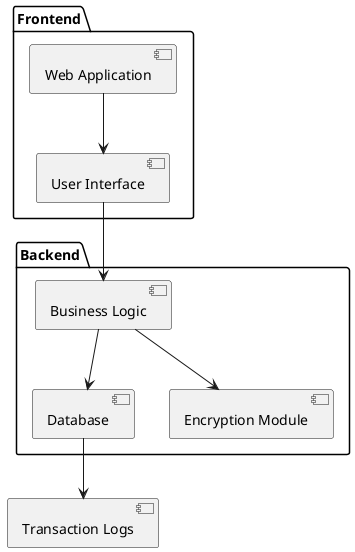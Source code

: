 @startuml
package Frontend {
  [Web Application] --> [User Interface]
}

package Backend {
  [Business Logic] --> [Database]
  [Business Logic] --> [Encryption Module]
}

[User Interface] --> [Business Logic]
[Database] --> [Transaction Logs]
@enduml
